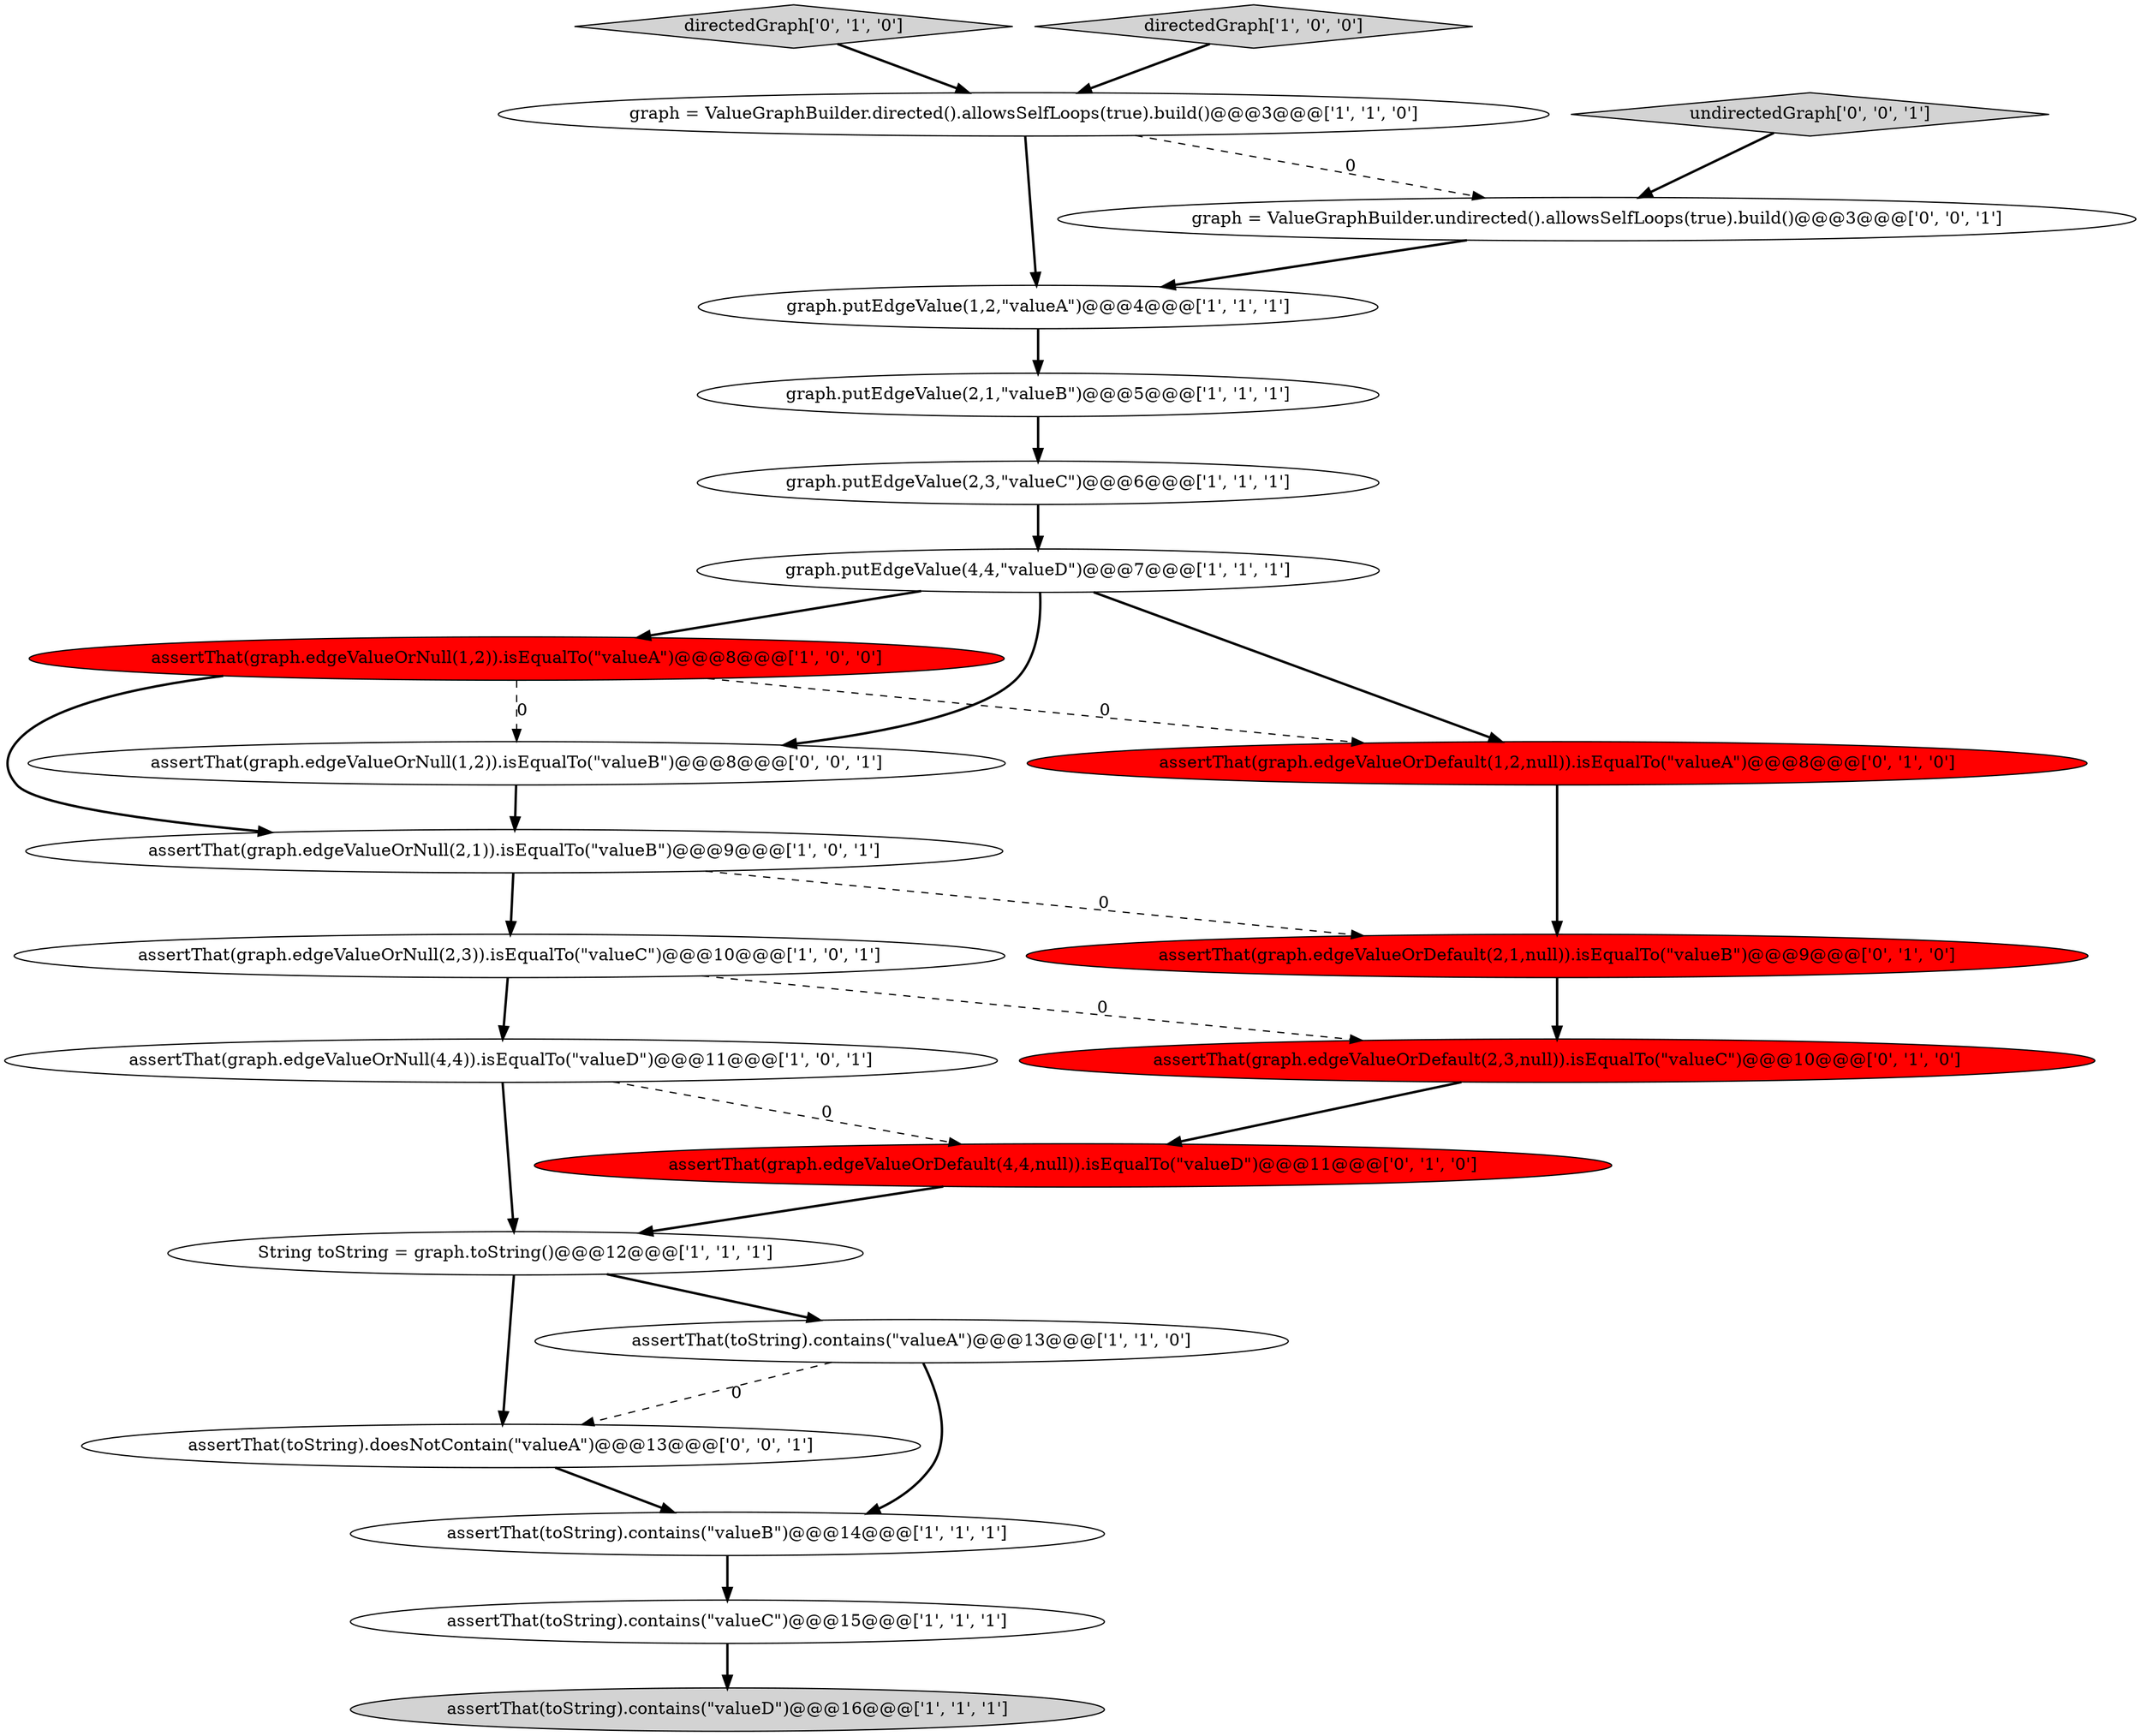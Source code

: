 digraph {
21 [style = filled, label = "graph = ValueGraphBuilder.undirected().allowsSelfLoops(true).build()@@@3@@@['0', '0', '1']", fillcolor = white, shape = ellipse image = "AAA0AAABBB3BBB"];
8 [style = filled, label = "graph.putEdgeValue(1,2,\"valueA\")@@@4@@@['1', '1', '1']", fillcolor = white, shape = ellipse image = "AAA0AAABBB1BBB"];
19 [style = filled, label = "directedGraph['0', '1', '0']", fillcolor = lightgray, shape = diamond image = "AAA0AAABBB2BBB"];
23 [style = filled, label = "undirectedGraph['0', '0', '1']", fillcolor = lightgray, shape = diamond image = "AAA0AAABBB3BBB"];
13 [style = filled, label = "assertThat(graph.edgeValueOrNull(1,2)).isEqualTo(\"valueA\")@@@8@@@['1', '0', '0']", fillcolor = red, shape = ellipse image = "AAA1AAABBB1BBB"];
6 [style = filled, label = "graph.putEdgeValue(2,1,\"valueB\")@@@5@@@['1', '1', '1']", fillcolor = white, shape = ellipse image = "AAA0AAABBB1BBB"];
17 [style = filled, label = "assertThat(graph.edgeValueOrDefault(2,3,null)).isEqualTo(\"valueC\")@@@10@@@['0', '1', '0']", fillcolor = red, shape = ellipse image = "AAA1AAABBB2BBB"];
18 [style = filled, label = "assertThat(graph.edgeValueOrDefault(4,4,null)).isEqualTo(\"valueD\")@@@11@@@['0', '1', '0']", fillcolor = red, shape = ellipse image = "AAA1AAABBB2BBB"];
9 [style = filled, label = "directedGraph['1', '0', '0']", fillcolor = lightgray, shape = diamond image = "AAA0AAABBB1BBB"];
0 [style = filled, label = "assertThat(toString).contains(\"valueB\")@@@14@@@['1', '1', '1']", fillcolor = white, shape = ellipse image = "AAA0AAABBB1BBB"];
16 [style = filled, label = "assertThat(graph.edgeValueOrDefault(2,1,null)).isEqualTo(\"valueB\")@@@9@@@['0', '1', '0']", fillcolor = red, shape = ellipse image = "AAA1AAABBB2BBB"];
22 [style = filled, label = "assertThat(toString).doesNotContain(\"valueA\")@@@13@@@['0', '0', '1']", fillcolor = white, shape = ellipse image = "AAA0AAABBB3BBB"];
14 [style = filled, label = "assertThat(toString).contains(\"valueD\")@@@16@@@['1', '1', '1']", fillcolor = lightgray, shape = ellipse image = "AAA0AAABBB1BBB"];
12 [style = filled, label = "graph.putEdgeValue(4,4,\"valueD\")@@@7@@@['1', '1', '1']", fillcolor = white, shape = ellipse image = "AAA0AAABBB1BBB"];
2 [style = filled, label = "assertThat(graph.edgeValueOrNull(2,1)).isEqualTo(\"valueB\")@@@9@@@['1', '0', '1']", fillcolor = white, shape = ellipse image = "AAA0AAABBB1BBB"];
20 [style = filled, label = "assertThat(graph.edgeValueOrNull(1,2)).isEqualTo(\"valueB\")@@@8@@@['0', '0', '1']", fillcolor = white, shape = ellipse image = "AAA0AAABBB3BBB"];
5 [style = filled, label = "graph.putEdgeValue(2,3,\"valueC\")@@@6@@@['1', '1', '1']", fillcolor = white, shape = ellipse image = "AAA0AAABBB1BBB"];
7 [style = filled, label = "assertThat(graph.edgeValueOrNull(4,4)).isEqualTo(\"valueD\")@@@11@@@['1', '0', '1']", fillcolor = white, shape = ellipse image = "AAA0AAABBB1BBB"];
11 [style = filled, label = "assertThat(graph.edgeValueOrNull(2,3)).isEqualTo(\"valueC\")@@@10@@@['1', '0', '1']", fillcolor = white, shape = ellipse image = "AAA0AAABBB1BBB"];
10 [style = filled, label = "graph = ValueGraphBuilder.directed().allowsSelfLoops(true).build()@@@3@@@['1', '1', '0']", fillcolor = white, shape = ellipse image = "AAA0AAABBB1BBB"];
15 [style = filled, label = "assertThat(graph.edgeValueOrDefault(1,2,null)).isEqualTo(\"valueA\")@@@8@@@['0', '1', '0']", fillcolor = red, shape = ellipse image = "AAA1AAABBB2BBB"];
3 [style = filled, label = "assertThat(toString).contains(\"valueA\")@@@13@@@['1', '1', '0']", fillcolor = white, shape = ellipse image = "AAA0AAABBB1BBB"];
4 [style = filled, label = "String toString = graph.toString()@@@12@@@['1', '1', '1']", fillcolor = white, shape = ellipse image = "AAA0AAABBB1BBB"];
1 [style = filled, label = "assertThat(toString).contains(\"valueC\")@@@15@@@['1', '1', '1']", fillcolor = white, shape = ellipse image = "AAA0AAABBB1BBB"];
4->3 [style = bold, label=""];
10->21 [style = dashed, label="0"];
7->18 [style = dashed, label="0"];
13->20 [style = dashed, label="0"];
12->15 [style = bold, label=""];
21->8 [style = bold, label=""];
12->20 [style = bold, label=""];
19->10 [style = bold, label=""];
8->6 [style = bold, label=""];
3->22 [style = dashed, label="0"];
11->17 [style = dashed, label="0"];
7->4 [style = bold, label=""];
9->10 [style = bold, label=""];
16->17 [style = bold, label=""];
15->16 [style = bold, label=""];
13->15 [style = dashed, label="0"];
3->0 [style = bold, label=""];
20->2 [style = bold, label=""];
12->13 [style = bold, label=""];
6->5 [style = bold, label=""];
22->0 [style = bold, label=""];
18->4 [style = bold, label=""];
10->8 [style = bold, label=""];
23->21 [style = bold, label=""];
5->12 [style = bold, label=""];
0->1 [style = bold, label=""];
2->16 [style = dashed, label="0"];
11->7 [style = bold, label=""];
1->14 [style = bold, label=""];
4->22 [style = bold, label=""];
2->11 [style = bold, label=""];
17->18 [style = bold, label=""];
13->2 [style = bold, label=""];
}
